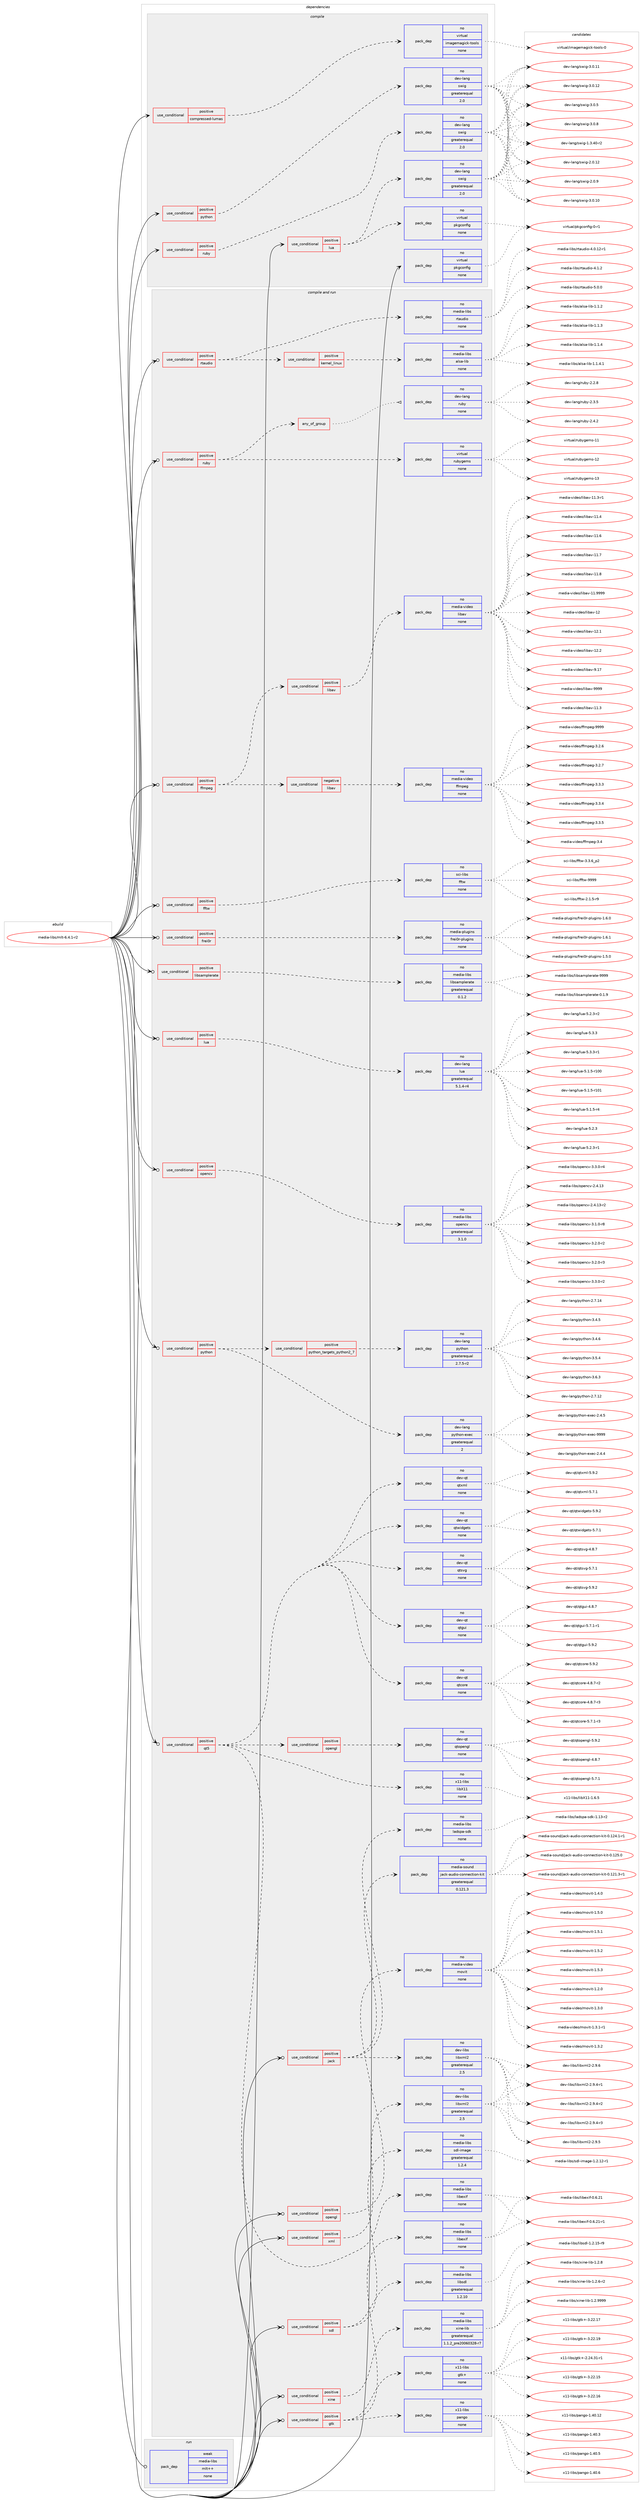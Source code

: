 digraph prolog {

# *************
# Graph options
# *************

newrank=true;
concentrate=true;
compound=true;
graph [rankdir=LR,fontname=Helvetica,fontsize=10,ranksep=1.5];#, ranksep=2.5, nodesep=0.2];
edge  [arrowhead=vee];
node  [fontname=Helvetica,fontsize=10];

# **********
# The ebuild
# **********

subgraph cluster_leftcol {
color=gray;
rank=same;
label=<<i>ebuild</i>>;
id [label="media-libs/mlt-6.4.1-r2", color=red, width=4, href="../media-libs/mlt-6.4.1-r2.svg"];
}

# ****************
# The dependencies
# ****************

subgraph cluster_midcol {
color=gray;
label=<<i>dependencies</i>>;
subgraph cluster_compile {
fillcolor="#eeeeee";
style=filled;
label=<<i>compile</i>>;
subgraph cond90886 {
dependency368325 [label=<<TABLE BORDER="0" CELLBORDER="1" CELLSPACING="0" CELLPADDING="4"><TR><TD ROWSPAN="3" CELLPADDING="10">use_conditional</TD></TR><TR><TD>positive</TD></TR><TR><TD>compressed-lumas</TD></TR></TABLE>>, shape=none, color=red];
subgraph pack271560 {
dependency368326 [label=<<TABLE BORDER="0" CELLBORDER="1" CELLSPACING="0" CELLPADDING="4" WIDTH="220"><TR><TD ROWSPAN="6" CELLPADDING="30">pack_dep</TD></TR><TR><TD WIDTH="110">no</TD></TR><TR><TD>virtual</TD></TR><TR><TD>imagemagick-tools</TD></TR><TR><TD>none</TD></TR><TR><TD></TD></TR></TABLE>>, shape=none, color=blue];
}
dependency368325:e -> dependency368326:w [weight=20,style="dashed",arrowhead="vee"];
}
id:e -> dependency368325:w [weight=20,style="solid",arrowhead="vee"];
subgraph cond90887 {
dependency368327 [label=<<TABLE BORDER="0" CELLBORDER="1" CELLSPACING="0" CELLPADDING="4"><TR><TD ROWSPAN="3" CELLPADDING="10">use_conditional</TD></TR><TR><TD>positive</TD></TR><TR><TD>lua</TD></TR></TABLE>>, shape=none, color=red];
subgraph pack271561 {
dependency368328 [label=<<TABLE BORDER="0" CELLBORDER="1" CELLSPACING="0" CELLPADDING="4" WIDTH="220"><TR><TD ROWSPAN="6" CELLPADDING="30">pack_dep</TD></TR><TR><TD WIDTH="110">no</TD></TR><TR><TD>dev-lang</TD></TR><TR><TD>swig</TD></TR><TR><TD>greaterequal</TD></TR><TR><TD>2.0</TD></TR></TABLE>>, shape=none, color=blue];
}
dependency368327:e -> dependency368328:w [weight=20,style="dashed",arrowhead="vee"];
subgraph pack271562 {
dependency368329 [label=<<TABLE BORDER="0" CELLBORDER="1" CELLSPACING="0" CELLPADDING="4" WIDTH="220"><TR><TD ROWSPAN="6" CELLPADDING="30">pack_dep</TD></TR><TR><TD WIDTH="110">no</TD></TR><TR><TD>virtual</TD></TR><TR><TD>pkgconfig</TD></TR><TR><TD>none</TD></TR><TR><TD></TD></TR></TABLE>>, shape=none, color=blue];
}
dependency368327:e -> dependency368329:w [weight=20,style="dashed",arrowhead="vee"];
}
id:e -> dependency368327:w [weight=20,style="solid",arrowhead="vee"];
subgraph cond90888 {
dependency368330 [label=<<TABLE BORDER="0" CELLBORDER="1" CELLSPACING="0" CELLPADDING="4"><TR><TD ROWSPAN="3" CELLPADDING="10">use_conditional</TD></TR><TR><TD>positive</TD></TR><TR><TD>python</TD></TR></TABLE>>, shape=none, color=red];
subgraph pack271563 {
dependency368331 [label=<<TABLE BORDER="0" CELLBORDER="1" CELLSPACING="0" CELLPADDING="4" WIDTH="220"><TR><TD ROWSPAN="6" CELLPADDING="30">pack_dep</TD></TR><TR><TD WIDTH="110">no</TD></TR><TR><TD>dev-lang</TD></TR><TR><TD>swig</TD></TR><TR><TD>greaterequal</TD></TR><TR><TD>2.0</TD></TR></TABLE>>, shape=none, color=blue];
}
dependency368330:e -> dependency368331:w [weight=20,style="dashed",arrowhead="vee"];
}
id:e -> dependency368330:w [weight=20,style="solid",arrowhead="vee"];
subgraph cond90889 {
dependency368332 [label=<<TABLE BORDER="0" CELLBORDER="1" CELLSPACING="0" CELLPADDING="4"><TR><TD ROWSPAN="3" CELLPADDING="10">use_conditional</TD></TR><TR><TD>positive</TD></TR><TR><TD>ruby</TD></TR></TABLE>>, shape=none, color=red];
subgraph pack271564 {
dependency368333 [label=<<TABLE BORDER="0" CELLBORDER="1" CELLSPACING="0" CELLPADDING="4" WIDTH="220"><TR><TD ROWSPAN="6" CELLPADDING="30">pack_dep</TD></TR><TR><TD WIDTH="110">no</TD></TR><TR><TD>dev-lang</TD></TR><TR><TD>swig</TD></TR><TR><TD>greaterequal</TD></TR><TR><TD>2.0</TD></TR></TABLE>>, shape=none, color=blue];
}
dependency368332:e -> dependency368333:w [weight=20,style="dashed",arrowhead="vee"];
}
id:e -> dependency368332:w [weight=20,style="solid",arrowhead="vee"];
subgraph pack271565 {
dependency368334 [label=<<TABLE BORDER="0" CELLBORDER="1" CELLSPACING="0" CELLPADDING="4" WIDTH="220"><TR><TD ROWSPAN="6" CELLPADDING="30">pack_dep</TD></TR><TR><TD WIDTH="110">no</TD></TR><TR><TD>virtual</TD></TR><TR><TD>pkgconfig</TD></TR><TR><TD>none</TD></TR><TR><TD></TD></TR></TABLE>>, shape=none, color=blue];
}
id:e -> dependency368334:w [weight=20,style="solid",arrowhead="vee"];
}
subgraph cluster_compileandrun {
fillcolor="#eeeeee";
style=filled;
label=<<i>compile and run</i>>;
subgraph cond90890 {
dependency368335 [label=<<TABLE BORDER="0" CELLBORDER="1" CELLSPACING="0" CELLPADDING="4"><TR><TD ROWSPAN="3" CELLPADDING="10">use_conditional</TD></TR><TR><TD>positive</TD></TR><TR><TD>ffmpeg</TD></TR></TABLE>>, shape=none, color=red];
subgraph cond90891 {
dependency368336 [label=<<TABLE BORDER="0" CELLBORDER="1" CELLSPACING="0" CELLPADDING="4"><TR><TD ROWSPAN="3" CELLPADDING="10">use_conditional</TD></TR><TR><TD>positive</TD></TR><TR><TD>libav</TD></TR></TABLE>>, shape=none, color=red];
subgraph pack271566 {
dependency368337 [label=<<TABLE BORDER="0" CELLBORDER="1" CELLSPACING="0" CELLPADDING="4" WIDTH="220"><TR><TD ROWSPAN="6" CELLPADDING="30">pack_dep</TD></TR><TR><TD WIDTH="110">no</TD></TR><TR><TD>media-video</TD></TR><TR><TD>libav</TD></TR><TR><TD>none</TD></TR><TR><TD></TD></TR></TABLE>>, shape=none, color=blue];
}
dependency368336:e -> dependency368337:w [weight=20,style="dashed",arrowhead="vee"];
}
dependency368335:e -> dependency368336:w [weight=20,style="dashed",arrowhead="vee"];
subgraph cond90892 {
dependency368338 [label=<<TABLE BORDER="0" CELLBORDER="1" CELLSPACING="0" CELLPADDING="4"><TR><TD ROWSPAN="3" CELLPADDING="10">use_conditional</TD></TR><TR><TD>negative</TD></TR><TR><TD>libav</TD></TR></TABLE>>, shape=none, color=red];
subgraph pack271567 {
dependency368339 [label=<<TABLE BORDER="0" CELLBORDER="1" CELLSPACING="0" CELLPADDING="4" WIDTH="220"><TR><TD ROWSPAN="6" CELLPADDING="30">pack_dep</TD></TR><TR><TD WIDTH="110">no</TD></TR><TR><TD>media-video</TD></TR><TR><TD>ffmpeg</TD></TR><TR><TD>none</TD></TR><TR><TD></TD></TR></TABLE>>, shape=none, color=blue];
}
dependency368338:e -> dependency368339:w [weight=20,style="dashed",arrowhead="vee"];
}
dependency368335:e -> dependency368338:w [weight=20,style="dashed",arrowhead="vee"];
}
id:e -> dependency368335:w [weight=20,style="solid",arrowhead="odotvee"];
subgraph cond90893 {
dependency368340 [label=<<TABLE BORDER="0" CELLBORDER="1" CELLSPACING="0" CELLPADDING="4"><TR><TD ROWSPAN="3" CELLPADDING="10">use_conditional</TD></TR><TR><TD>positive</TD></TR><TR><TD>fftw</TD></TR></TABLE>>, shape=none, color=red];
subgraph pack271568 {
dependency368341 [label=<<TABLE BORDER="0" CELLBORDER="1" CELLSPACING="0" CELLPADDING="4" WIDTH="220"><TR><TD ROWSPAN="6" CELLPADDING="30">pack_dep</TD></TR><TR><TD WIDTH="110">no</TD></TR><TR><TD>sci-libs</TD></TR><TR><TD>fftw</TD></TR><TR><TD>none</TD></TR><TR><TD></TD></TR></TABLE>>, shape=none, color=blue];
}
dependency368340:e -> dependency368341:w [weight=20,style="dashed",arrowhead="vee"];
}
id:e -> dependency368340:w [weight=20,style="solid",arrowhead="odotvee"];
subgraph cond90894 {
dependency368342 [label=<<TABLE BORDER="0" CELLBORDER="1" CELLSPACING="0" CELLPADDING="4"><TR><TD ROWSPAN="3" CELLPADDING="10">use_conditional</TD></TR><TR><TD>positive</TD></TR><TR><TD>frei0r</TD></TR></TABLE>>, shape=none, color=red];
subgraph pack271569 {
dependency368343 [label=<<TABLE BORDER="0" CELLBORDER="1" CELLSPACING="0" CELLPADDING="4" WIDTH="220"><TR><TD ROWSPAN="6" CELLPADDING="30">pack_dep</TD></TR><TR><TD WIDTH="110">no</TD></TR><TR><TD>media-plugins</TD></TR><TR><TD>frei0r-plugins</TD></TR><TR><TD>none</TD></TR><TR><TD></TD></TR></TABLE>>, shape=none, color=blue];
}
dependency368342:e -> dependency368343:w [weight=20,style="dashed",arrowhead="vee"];
}
id:e -> dependency368342:w [weight=20,style="solid",arrowhead="odotvee"];
subgraph cond90895 {
dependency368344 [label=<<TABLE BORDER="0" CELLBORDER="1" CELLSPACING="0" CELLPADDING="4"><TR><TD ROWSPAN="3" CELLPADDING="10">use_conditional</TD></TR><TR><TD>positive</TD></TR><TR><TD>gtk</TD></TR></TABLE>>, shape=none, color=red];
subgraph pack271570 {
dependency368345 [label=<<TABLE BORDER="0" CELLBORDER="1" CELLSPACING="0" CELLPADDING="4" WIDTH="220"><TR><TD ROWSPAN="6" CELLPADDING="30">pack_dep</TD></TR><TR><TD WIDTH="110">no</TD></TR><TR><TD>x11-libs</TD></TR><TR><TD>gtk+</TD></TR><TR><TD>none</TD></TR><TR><TD></TD></TR></TABLE>>, shape=none, color=blue];
}
dependency368344:e -> dependency368345:w [weight=20,style="dashed",arrowhead="vee"];
subgraph pack271571 {
dependency368346 [label=<<TABLE BORDER="0" CELLBORDER="1" CELLSPACING="0" CELLPADDING="4" WIDTH="220"><TR><TD ROWSPAN="6" CELLPADDING="30">pack_dep</TD></TR><TR><TD WIDTH="110">no</TD></TR><TR><TD>media-libs</TD></TR><TR><TD>libexif</TD></TR><TR><TD>none</TD></TR><TR><TD></TD></TR></TABLE>>, shape=none, color=blue];
}
dependency368344:e -> dependency368346:w [weight=20,style="dashed",arrowhead="vee"];
subgraph pack271572 {
dependency368347 [label=<<TABLE BORDER="0" CELLBORDER="1" CELLSPACING="0" CELLPADDING="4" WIDTH="220"><TR><TD ROWSPAN="6" CELLPADDING="30">pack_dep</TD></TR><TR><TD WIDTH="110">no</TD></TR><TR><TD>x11-libs</TD></TR><TR><TD>pango</TD></TR><TR><TD>none</TD></TR><TR><TD></TD></TR></TABLE>>, shape=none, color=blue];
}
dependency368344:e -> dependency368347:w [weight=20,style="dashed",arrowhead="vee"];
}
id:e -> dependency368344:w [weight=20,style="solid",arrowhead="odotvee"];
subgraph cond90896 {
dependency368348 [label=<<TABLE BORDER="0" CELLBORDER="1" CELLSPACING="0" CELLPADDING="4"><TR><TD ROWSPAN="3" CELLPADDING="10">use_conditional</TD></TR><TR><TD>positive</TD></TR><TR><TD>jack</TD></TR></TABLE>>, shape=none, color=red];
subgraph pack271573 {
dependency368349 [label=<<TABLE BORDER="0" CELLBORDER="1" CELLSPACING="0" CELLPADDING="4" WIDTH="220"><TR><TD ROWSPAN="6" CELLPADDING="30">pack_dep</TD></TR><TR><TD WIDTH="110">no</TD></TR><TR><TD>media-sound</TD></TR><TR><TD>jack-audio-connection-kit</TD></TR><TR><TD>greaterequal</TD></TR><TR><TD>0.121.3</TD></TR></TABLE>>, shape=none, color=blue];
}
dependency368348:e -> dependency368349:w [weight=20,style="dashed",arrowhead="vee"];
subgraph pack271574 {
dependency368350 [label=<<TABLE BORDER="0" CELLBORDER="1" CELLSPACING="0" CELLPADDING="4" WIDTH="220"><TR><TD ROWSPAN="6" CELLPADDING="30">pack_dep</TD></TR><TR><TD WIDTH="110">no</TD></TR><TR><TD>media-libs</TD></TR><TR><TD>ladspa-sdk</TD></TR><TR><TD>none</TD></TR><TR><TD></TD></TR></TABLE>>, shape=none, color=blue];
}
dependency368348:e -> dependency368350:w [weight=20,style="dashed",arrowhead="vee"];
subgraph pack271575 {
dependency368351 [label=<<TABLE BORDER="0" CELLBORDER="1" CELLSPACING="0" CELLPADDING="4" WIDTH="220"><TR><TD ROWSPAN="6" CELLPADDING="30">pack_dep</TD></TR><TR><TD WIDTH="110">no</TD></TR><TR><TD>dev-libs</TD></TR><TR><TD>libxml2</TD></TR><TR><TD>greaterequal</TD></TR><TR><TD>2.5</TD></TR></TABLE>>, shape=none, color=blue];
}
dependency368348:e -> dependency368351:w [weight=20,style="dashed",arrowhead="vee"];
}
id:e -> dependency368348:w [weight=20,style="solid",arrowhead="odotvee"];
subgraph cond90897 {
dependency368352 [label=<<TABLE BORDER="0" CELLBORDER="1" CELLSPACING="0" CELLPADDING="4"><TR><TD ROWSPAN="3" CELLPADDING="10">use_conditional</TD></TR><TR><TD>positive</TD></TR><TR><TD>libsamplerate</TD></TR></TABLE>>, shape=none, color=red];
subgraph pack271576 {
dependency368353 [label=<<TABLE BORDER="0" CELLBORDER="1" CELLSPACING="0" CELLPADDING="4" WIDTH="220"><TR><TD ROWSPAN="6" CELLPADDING="30">pack_dep</TD></TR><TR><TD WIDTH="110">no</TD></TR><TR><TD>media-libs</TD></TR><TR><TD>libsamplerate</TD></TR><TR><TD>greaterequal</TD></TR><TR><TD>0.1.2</TD></TR></TABLE>>, shape=none, color=blue];
}
dependency368352:e -> dependency368353:w [weight=20,style="dashed",arrowhead="vee"];
}
id:e -> dependency368352:w [weight=20,style="solid",arrowhead="odotvee"];
subgraph cond90898 {
dependency368354 [label=<<TABLE BORDER="0" CELLBORDER="1" CELLSPACING="0" CELLPADDING="4"><TR><TD ROWSPAN="3" CELLPADDING="10">use_conditional</TD></TR><TR><TD>positive</TD></TR><TR><TD>lua</TD></TR></TABLE>>, shape=none, color=red];
subgraph pack271577 {
dependency368355 [label=<<TABLE BORDER="0" CELLBORDER="1" CELLSPACING="0" CELLPADDING="4" WIDTH="220"><TR><TD ROWSPAN="6" CELLPADDING="30">pack_dep</TD></TR><TR><TD WIDTH="110">no</TD></TR><TR><TD>dev-lang</TD></TR><TR><TD>lua</TD></TR><TR><TD>greaterequal</TD></TR><TR><TD>5.1.4-r4</TD></TR></TABLE>>, shape=none, color=blue];
}
dependency368354:e -> dependency368355:w [weight=20,style="dashed",arrowhead="vee"];
}
id:e -> dependency368354:w [weight=20,style="solid",arrowhead="odotvee"];
subgraph cond90899 {
dependency368356 [label=<<TABLE BORDER="0" CELLBORDER="1" CELLSPACING="0" CELLPADDING="4"><TR><TD ROWSPAN="3" CELLPADDING="10">use_conditional</TD></TR><TR><TD>positive</TD></TR><TR><TD>opencv</TD></TR></TABLE>>, shape=none, color=red];
subgraph pack271578 {
dependency368357 [label=<<TABLE BORDER="0" CELLBORDER="1" CELLSPACING="0" CELLPADDING="4" WIDTH="220"><TR><TD ROWSPAN="6" CELLPADDING="30">pack_dep</TD></TR><TR><TD WIDTH="110">no</TD></TR><TR><TD>media-libs</TD></TR><TR><TD>opencv</TD></TR><TR><TD>greaterequal</TD></TR><TR><TD>3.1.0</TD></TR></TABLE>>, shape=none, color=blue];
}
dependency368356:e -> dependency368357:w [weight=20,style="dashed",arrowhead="vee"];
}
id:e -> dependency368356:w [weight=20,style="solid",arrowhead="odotvee"];
subgraph cond90900 {
dependency368358 [label=<<TABLE BORDER="0" CELLBORDER="1" CELLSPACING="0" CELLPADDING="4"><TR><TD ROWSPAN="3" CELLPADDING="10">use_conditional</TD></TR><TR><TD>positive</TD></TR><TR><TD>opengl</TD></TR></TABLE>>, shape=none, color=red];
subgraph pack271579 {
dependency368359 [label=<<TABLE BORDER="0" CELLBORDER="1" CELLSPACING="0" CELLPADDING="4" WIDTH="220"><TR><TD ROWSPAN="6" CELLPADDING="30">pack_dep</TD></TR><TR><TD WIDTH="110">no</TD></TR><TR><TD>media-video</TD></TR><TR><TD>movit</TD></TR><TR><TD>none</TD></TR><TR><TD></TD></TR></TABLE>>, shape=none, color=blue];
}
dependency368358:e -> dependency368359:w [weight=20,style="dashed",arrowhead="vee"];
}
id:e -> dependency368358:w [weight=20,style="solid",arrowhead="odotvee"];
subgraph cond90901 {
dependency368360 [label=<<TABLE BORDER="0" CELLBORDER="1" CELLSPACING="0" CELLPADDING="4"><TR><TD ROWSPAN="3" CELLPADDING="10">use_conditional</TD></TR><TR><TD>positive</TD></TR><TR><TD>python</TD></TR></TABLE>>, shape=none, color=red];
subgraph cond90902 {
dependency368361 [label=<<TABLE BORDER="0" CELLBORDER="1" CELLSPACING="0" CELLPADDING="4"><TR><TD ROWSPAN="3" CELLPADDING="10">use_conditional</TD></TR><TR><TD>positive</TD></TR><TR><TD>python_targets_python2_7</TD></TR></TABLE>>, shape=none, color=red];
subgraph pack271580 {
dependency368362 [label=<<TABLE BORDER="0" CELLBORDER="1" CELLSPACING="0" CELLPADDING="4" WIDTH="220"><TR><TD ROWSPAN="6" CELLPADDING="30">pack_dep</TD></TR><TR><TD WIDTH="110">no</TD></TR><TR><TD>dev-lang</TD></TR><TR><TD>python</TD></TR><TR><TD>greaterequal</TD></TR><TR><TD>2.7.5-r2</TD></TR></TABLE>>, shape=none, color=blue];
}
dependency368361:e -> dependency368362:w [weight=20,style="dashed",arrowhead="vee"];
}
dependency368360:e -> dependency368361:w [weight=20,style="dashed",arrowhead="vee"];
subgraph pack271581 {
dependency368363 [label=<<TABLE BORDER="0" CELLBORDER="1" CELLSPACING="0" CELLPADDING="4" WIDTH="220"><TR><TD ROWSPAN="6" CELLPADDING="30">pack_dep</TD></TR><TR><TD WIDTH="110">no</TD></TR><TR><TD>dev-lang</TD></TR><TR><TD>python-exec</TD></TR><TR><TD>greaterequal</TD></TR><TR><TD>2</TD></TR></TABLE>>, shape=none, color=blue];
}
dependency368360:e -> dependency368363:w [weight=20,style="dashed",arrowhead="vee"];
}
id:e -> dependency368360:w [weight=20,style="solid",arrowhead="odotvee"];
subgraph cond90903 {
dependency368364 [label=<<TABLE BORDER="0" CELLBORDER="1" CELLSPACING="0" CELLPADDING="4"><TR><TD ROWSPAN="3" CELLPADDING="10">use_conditional</TD></TR><TR><TD>positive</TD></TR><TR><TD>qt5</TD></TR></TABLE>>, shape=none, color=red];
subgraph pack271582 {
dependency368365 [label=<<TABLE BORDER="0" CELLBORDER="1" CELLSPACING="0" CELLPADDING="4" WIDTH="220"><TR><TD ROWSPAN="6" CELLPADDING="30">pack_dep</TD></TR><TR><TD WIDTH="110">no</TD></TR><TR><TD>dev-qt</TD></TR><TR><TD>qtcore</TD></TR><TR><TD>none</TD></TR><TR><TD></TD></TR></TABLE>>, shape=none, color=blue];
}
dependency368364:e -> dependency368365:w [weight=20,style="dashed",arrowhead="vee"];
subgraph pack271583 {
dependency368366 [label=<<TABLE BORDER="0" CELLBORDER="1" CELLSPACING="0" CELLPADDING="4" WIDTH="220"><TR><TD ROWSPAN="6" CELLPADDING="30">pack_dep</TD></TR><TR><TD WIDTH="110">no</TD></TR><TR><TD>dev-qt</TD></TR><TR><TD>qtgui</TD></TR><TR><TD>none</TD></TR><TR><TD></TD></TR></TABLE>>, shape=none, color=blue];
}
dependency368364:e -> dependency368366:w [weight=20,style="dashed",arrowhead="vee"];
subgraph pack271584 {
dependency368367 [label=<<TABLE BORDER="0" CELLBORDER="1" CELLSPACING="0" CELLPADDING="4" WIDTH="220"><TR><TD ROWSPAN="6" CELLPADDING="30">pack_dep</TD></TR><TR><TD WIDTH="110">no</TD></TR><TR><TD>dev-qt</TD></TR><TR><TD>qtsvg</TD></TR><TR><TD>none</TD></TR><TR><TD></TD></TR></TABLE>>, shape=none, color=blue];
}
dependency368364:e -> dependency368367:w [weight=20,style="dashed",arrowhead="vee"];
subgraph pack271585 {
dependency368368 [label=<<TABLE BORDER="0" CELLBORDER="1" CELLSPACING="0" CELLPADDING="4" WIDTH="220"><TR><TD ROWSPAN="6" CELLPADDING="30">pack_dep</TD></TR><TR><TD WIDTH="110">no</TD></TR><TR><TD>dev-qt</TD></TR><TR><TD>qtwidgets</TD></TR><TR><TD>none</TD></TR><TR><TD></TD></TR></TABLE>>, shape=none, color=blue];
}
dependency368364:e -> dependency368368:w [weight=20,style="dashed",arrowhead="vee"];
subgraph pack271586 {
dependency368369 [label=<<TABLE BORDER="0" CELLBORDER="1" CELLSPACING="0" CELLPADDING="4" WIDTH="220"><TR><TD ROWSPAN="6" CELLPADDING="30">pack_dep</TD></TR><TR><TD WIDTH="110">no</TD></TR><TR><TD>dev-qt</TD></TR><TR><TD>qtxml</TD></TR><TR><TD>none</TD></TR><TR><TD></TD></TR></TABLE>>, shape=none, color=blue];
}
dependency368364:e -> dependency368369:w [weight=20,style="dashed",arrowhead="vee"];
subgraph pack271587 {
dependency368370 [label=<<TABLE BORDER="0" CELLBORDER="1" CELLSPACING="0" CELLPADDING="4" WIDTH="220"><TR><TD ROWSPAN="6" CELLPADDING="30">pack_dep</TD></TR><TR><TD WIDTH="110">no</TD></TR><TR><TD>media-libs</TD></TR><TR><TD>libexif</TD></TR><TR><TD>none</TD></TR><TR><TD></TD></TR></TABLE>>, shape=none, color=blue];
}
dependency368364:e -> dependency368370:w [weight=20,style="dashed",arrowhead="vee"];
subgraph pack271588 {
dependency368371 [label=<<TABLE BORDER="0" CELLBORDER="1" CELLSPACING="0" CELLPADDING="4" WIDTH="220"><TR><TD ROWSPAN="6" CELLPADDING="30">pack_dep</TD></TR><TR><TD WIDTH="110">no</TD></TR><TR><TD>x11-libs</TD></TR><TR><TD>libX11</TD></TR><TR><TD>none</TD></TR><TR><TD></TD></TR></TABLE>>, shape=none, color=blue];
}
dependency368364:e -> dependency368371:w [weight=20,style="dashed",arrowhead="vee"];
subgraph cond90904 {
dependency368372 [label=<<TABLE BORDER="0" CELLBORDER="1" CELLSPACING="0" CELLPADDING="4"><TR><TD ROWSPAN="3" CELLPADDING="10">use_conditional</TD></TR><TR><TD>positive</TD></TR><TR><TD>opengl</TD></TR></TABLE>>, shape=none, color=red];
subgraph pack271589 {
dependency368373 [label=<<TABLE BORDER="0" CELLBORDER="1" CELLSPACING="0" CELLPADDING="4" WIDTH="220"><TR><TD ROWSPAN="6" CELLPADDING="30">pack_dep</TD></TR><TR><TD WIDTH="110">no</TD></TR><TR><TD>dev-qt</TD></TR><TR><TD>qtopengl</TD></TR><TR><TD>none</TD></TR><TR><TD></TD></TR></TABLE>>, shape=none, color=blue];
}
dependency368372:e -> dependency368373:w [weight=20,style="dashed",arrowhead="vee"];
}
dependency368364:e -> dependency368372:w [weight=20,style="dashed",arrowhead="vee"];
}
id:e -> dependency368364:w [weight=20,style="solid",arrowhead="odotvee"];
subgraph cond90905 {
dependency368374 [label=<<TABLE BORDER="0" CELLBORDER="1" CELLSPACING="0" CELLPADDING="4"><TR><TD ROWSPAN="3" CELLPADDING="10">use_conditional</TD></TR><TR><TD>positive</TD></TR><TR><TD>rtaudio</TD></TR></TABLE>>, shape=none, color=red];
subgraph pack271590 {
dependency368375 [label=<<TABLE BORDER="0" CELLBORDER="1" CELLSPACING="0" CELLPADDING="4" WIDTH="220"><TR><TD ROWSPAN="6" CELLPADDING="30">pack_dep</TD></TR><TR><TD WIDTH="110">no</TD></TR><TR><TD>media-libs</TD></TR><TR><TD>rtaudio</TD></TR><TR><TD>none</TD></TR><TR><TD></TD></TR></TABLE>>, shape=none, color=blue];
}
dependency368374:e -> dependency368375:w [weight=20,style="dashed",arrowhead="vee"];
subgraph cond90906 {
dependency368376 [label=<<TABLE BORDER="0" CELLBORDER="1" CELLSPACING="0" CELLPADDING="4"><TR><TD ROWSPAN="3" CELLPADDING="10">use_conditional</TD></TR><TR><TD>positive</TD></TR><TR><TD>kernel_linux</TD></TR></TABLE>>, shape=none, color=red];
subgraph pack271591 {
dependency368377 [label=<<TABLE BORDER="0" CELLBORDER="1" CELLSPACING="0" CELLPADDING="4" WIDTH="220"><TR><TD ROWSPAN="6" CELLPADDING="30">pack_dep</TD></TR><TR><TD WIDTH="110">no</TD></TR><TR><TD>media-libs</TD></TR><TR><TD>alsa-lib</TD></TR><TR><TD>none</TD></TR><TR><TD></TD></TR></TABLE>>, shape=none, color=blue];
}
dependency368376:e -> dependency368377:w [weight=20,style="dashed",arrowhead="vee"];
}
dependency368374:e -> dependency368376:w [weight=20,style="dashed",arrowhead="vee"];
}
id:e -> dependency368374:w [weight=20,style="solid",arrowhead="odotvee"];
subgraph cond90907 {
dependency368378 [label=<<TABLE BORDER="0" CELLBORDER="1" CELLSPACING="0" CELLPADDING="4"><TR><TD ROWSPAN="3" CELLPADDING="10">use_conditional</TD></TR><TR><TD>positive</TD></TR><TR><TD>ruby</TD></TR></TABLE>>, shape=none, color=red];
subgraph any5734 {
dependency368379 [label=<<TABLE BORDER="0" CELLBORDER="1" CELLSPACING="0" CELLPADDING="4"><TR><TD CELLPADDING="10">any_of_group</TD></TR></TABLE>>, shape=none, color=red];subgraph pack271592 {
dependency368380 [label=<<TABLE BORDER="0" CELLBORDER="1" CELLSPACING="0" CELLPADDING="4" WIDTH="220"><TR><TD ROWSPAN="6" CELLPADDING="30">pack_dep</TD></TR><TR><TD WIDTH="110">no</TD></TR><TR><TD>dev-lang</TD></TR><TR><TD>ruby</TD></TR><TR><TD>none</TD></TR><TR><TD></TD></TR></TABLE>>, shape=none, color=blue];
}
dependency368379:e -> dependency368380:w [weight=20,style="dotted",arrowhead="oinv"];
}
dependency368378:e -> dependency368379:w [weight=20,style="dashed",arrowhead="vee"];
subgraph pack271593 {
dependency368381 [label=<<TABLE BORDER="0" CELLBORDER="1" CELLSPACING="0" CELLPADDING="4" WIDTH="220"><TR><TD ROWSPAN="6" CELLPADDING="30">pack_dep</TD></TR><TR><TD WIDTH="110">no</TD></TR><TR><TD>virtual</TD></TR><TR><TD>rubygems</TD></TR><TR><TD>none</TD></TR><TR><TD></TD></TR></TABLE>>, shape=none, color=blue];
}
dependency368378:e -> dependency368381:w [weight=20,style="dashed",arrowhead="vee"];
}
id:e -> dependency368378:w [weight=20,style="solid",arrowhead="odotvee"];
subgraph cond90908 {
dependency368382 [label=<<TABLE BORDER="0" CELLBORDER="1" CELLSPACING="0" CELLPADDING="4"><TR><TD ROWSPAN="3" CELLPADDING="10">use_conditional</TD></TR><TR><TD>positive</TD></TR><TR><TD>sdl</TD></TR></TABLE>>, shape=none, color=red];
subgraph pack271594 {
dependency368383 [label=<<TABLE BORDER="0" CELLBORDER="1" CELLSPACING="0" CELLPADDING="4" WIDTH="220"><TR><TD ROWSPAN="6" CELLPADDING="30">pack_dep</TD></TR><TR><TD WIDTH="110">no</TD></TR><TR><TD>media-libs</TD></TR><TR><TD>libsdl</TD></TR><TR><TD>greaterequal</TD></TR><TR><TD>1.2.10</TD></TR></TABLE>>, shape=none, color=blue];
}
dependency368382:e -> dependency368383:w [weight=20,style="dashed",arrowhead="vee"];
subgraph pack271595 {
dependency368384 [label=<<TABLE BORDER="0" CELLBORDER="1" CELLSPACING="0" CELLPADDING="4" WIDTH="220"><TR><TD ROWSPAN="6" CELLPADDING="30">pack_dep</TD></TR><TR><TD WIDTH="110">no</TD></TR><TR><TD>media-libs</TD></TR><TR><TD>sdl-image</TD></TR><TR><TD>greaterequal</TD></TR><TR><TD>1.2.4</TD></TR></TABLE>>, shape=none, color=blue];
}
dependency368382:e -> dependency368384:w [weight=20,style="dashed",arrowhead="vee"];
}
id:e -> dependency368382:w [weight=20,style="solid",arrowhead="odotvee"];
subgraph cond90909 {
dependency368385 [label=<<TABLE BORDER="0" CELLBORDER="1" CELLSPACING="0" CELLPADDING="4"><TR><TD ROWSPAN="3" CELLPADDING="10">use_conditional</TD></TR><TR><TD>positive</TD></TR><TR><TD>xine</TD></TR></TABLE>>, shape=none, color=red];
subgraph pack271596 {
dependency368386 [label=<<TABLE BORDER="0" CELLBORDER="1" CELLSPACING="0" CELLPADDING="4" WIDTH="220"><TR><TD ROWSPAN="6" CELLPADDING="30">pack_dep</TD></TR><TR><TD WIDTH="110">no</TD></TR><TR><TD>media-libs</TD></TR><TR><TD>xine-lib</TD></TR><TR><TD>greaterequal</TD></TR><TR><TD>1.1.2_pre20060328-r7</TD></TR></TABLE>>, shape=none, color=blue];
}
dependency368385:e -> dependency368386:w [weight=20,style="dashed",arrowhead="vee"];
}
id:e -> dependency368385:w [weight=20,style="solid",arrowhead="odotvee"];
subgraph cond90910 {
dependency368387 [label=<<TABLE BORDER="0" CELLBORDER="1" CELLSPACING="0" CELLPADDING="4"><TR><TD ROWSPAN="3" CELLPADDING="10">use_conditional</TD></TR><TR><TD>positive</TD></TR><TR><TD>xml</TD></TR></TABLE>>, shape=none, color=red];
subgraph pack271597 {
dependency368388 [label=<<TABLE BORDER="0" CELLBORDER="1" CELLSPACING="0" CELLPADDING="4" WIDTH="220"><TR><TD ROWSPAN="6" CELLPADDING="30">pack_dep</TD></TR><TR><TD WIDTH="110">no</TD></TR><TR><TD>dev-libs</TD></TR><TR><TD>libxml2</TD></TR><TR><TD>greaterequal</TD></TR><TR><TD>2.5</TD></TR></TABLE>>, shape=none, color=blue];
}
dependency368387:e -> dependency368388:w [weight=20,style="dashed",arrowhead="vee"];
}
id:e -> dependency368387:w [weight=20,style="solid",arrowhead="odotvee"];
}
subgraph cluster_run {
fillcolor="#eeeeee";
style=filled;
label=<<i>run</i>>;
subgraph pack271598 {
dependency368389 [label=<<TABLE BORDER="0" CELLBORDER="1" CELLSPACING="0" CELLPADDING="4" WIDTH="220"><TR><TD ROWSPAN="6" CELLPADDING="30">pack_dep</TD></TR><TR><TD WIDTH="110">weak</TD></TR><TR><TD>media-libs</TD></TR><TR><TD>mlt++</TD></TR><TR><TD>none</TD></TR><TR><TD></TD></TR></TABLE>>, shape=none, color=blue];
}
id:e -> dependency368389:w [weight=20,style="solid",arrowhead="odot"];
}
}

# **************
# The candidates
# **************

subgraph cluster_choices {
rank=same;
color=gray;
label=<<i>candidates</i>>;

subgraph choice271560 {
color=black;
nodesep=1;
choice1181051141161179710847105109971031011099710310599107451161111111081154548 [label="virtual/imagemagick-tools-0", color=red, width=4,href="../virtual/imagemagick-tools-0.svg"];
dependency368326:e -> choice1181051141161179710847105109971031011099710310599107451161111111081154548:w [style=dotted,weight="100"];
}
subgraph choice271561 {
color=black;
nodesep=1;
choice100101118451089711010347115119105103454946514652484511450 [label="dev-lang/swig-1.3.40-r2", color=red, width=4,href="../dev-lang/swig-1.3.40-r2.svg"];
choice10010111845108971101034711511910510345504648464950 [label="dev-lang/swig-2.0.12", color=red, width=4,href="../dev-lang/swig-2.0.12.svg"];
choice100101118451089711010347115119105103455046484657 [label="dev-lang/swig-2.0.9", color=red, width=4,href="../dev-lang/swig-2.0.9.svg"];
choice10010111845108971101034711511910510345514648464948 [label="dev-lang/swig-3.0.10", color=red, width=4,href="../dev-lang/swig-3.0.10.svg"];
choice10010111845108971101034711511910510345514648464949 [label="dev-lang/swig-3.0.11", color=red, width=4,href="../dev-lang/swig-3.0.11.svg"];
choice10010111845108971101034711511910510345514648464950 [label="dev-lang/swig-3.0.12", color=red, width=4,href="../dev-lang/swig-3.0.12.svg"];
choice100101118451089711010347115119105103455146484653 [label="dev-lang/swig-3.0.5", color=red, width=4,href="../dev-lang/swig-3.0.5.svg"];
choice100101118451089711010347115119105103455146484656 [label="dev-lang/swig-3.0.8", color=red, width=4,href="../dev-lang/swig-3.0.8.svg"];
dependency368328:e -> choice100101118451089711010347115119105103454946514652484511450:w [style=dotted,weight="100"];
dependency368328:e -> choice10010111845108971101034711511910510345504648464950:w [style=dotted,weight="100"];
dependency368328:e -> choice100101118451089711010347115119105103455046484657:w [style=dotted,weight="100"];
dependency368328:e -> choice10010111845108971101034711511910510345514648464948:w [style=dotted,weight="100"];
dependency368328:e -> choice10010111845108971101034711511910510345514648464949:w [style=dotted,weight="100"];
dependency368328:e -> choice10010111845108971101034711511910510345514648464950:w [style=dotted,weight="100"];
dependency368328:e -> choice100101118451089711010347115119105103455146484653:w [style=dotted,weight="100"];
dependency368328:e -> choice100101118451089711010347115119105103455146484656:w [style=dotted,weight="100"];
}
subgraph choice271562 {
color=black;
nodesep=1;
choice11810511411611797108471121071039911111010210510345484511449 [label="virtual/pkgconfig-0-r1", color=red, width=4,href="../virtual/pkgconfig-0-r1.svg"];
dependency368329:e -> choice11810511411611797108471121071039911111010210510345484511449:w [style=dotted,weight="100"];
}
subgraph choice271563 {
color=black;
nodesep=1;
choice100101118451089711010347115119105103454946514652484511450 [label="dev-lang/swig-1.3.40-r2", color=red, width=4,href="../dev-lang/swig-1.3.40-r2.svg"];
choice10010111845108971101034711511910510345504648464950 [label="dev-lang/swig-2.0.12", color=red, width=4,href="../dev-lang/swig-2.0.12.svg"];
choice100101118451089711010347115119105103455046484657 [label="dev-lang/swig-2.0.9", color=red, width=4,href="../dev-lang/swig-2.0.9.svg"];
choice10010111845108971101034711511910510345514648464948 [label="dev-lang/swig-3.0.10", color=red, width=4,href="../dev-lang/swig-3.0.10.svg"];
choice10010111845108971101034711511910510345514648464949 [label="dev-lang/swig-3.0.11", color=red, width=4,href="../dev-lang/swig-3.0.11.svg"];
choice10010111845108971101034711511910510345514648464950 [label="dev-lang/swig-3.0.12", color=red, width=4,href="../dev-lang/swig-3.0.12.svg"];
choice100101118451089711010347115119105103455146484653 [label="dev-lang/swig-3.0.5", color=red, width=4,href="../dev-lang/swig-3.0.5.svg"];
choice100101118451089711010347115119105103455146484656 [label="dev-lang/swig-3.0.8", color=red, width=4,href="../dev-lang/swig-3.0.8.svg"];
dependency368331:e -> choice100101118451089711010347115119105103454946514652484511450:w [style=dotted,weight="100"];
dependency368331:e -> choice10010111845108971101034711511910510345504648464950:w [style=dotted,weight="100"];
dependency368331:e -> choice100101118451089711010347115119105103455046484657:w [style=dotted,weight="100"];
dependency368331:e -> choice10010111845108971101034711511910510345514648464948:w [style=dotted,weight="100"];
dependency368331:e -> choice10010111845108971101034711511910510345514648464949:w [style=dotted,weight="100"];
dependency368331:e -> choice10010111845108971101034711511910510345514648464950:w [style=dotted,weight="100"];
dependency368331:e -> choice100101118451089711010347115119105103455146484653:w [style=dotted,weight="100"];
dependency368331:e -> choice100101118451089711010347115119105103455146484656:w [style=dotted,weight="100"];
}
subgraph choice271564 {
color=black;
nodesep=1;
choice100101118451089711010347115119105103454946514652484511450 [label="dev-lang/swig-1.3.40-r2", color=red, width=4,href="../dev-lang/swig-1.3.40-r2.svg"];
choice10010111845108971101034711511910510345504648464950 [label="dev-lang/swig-2.0.12", color=red, width=4,href="../dev-lang/swig-2.0.12.svg"];
choice100101118451089711010347115119105103455046484657 [label="dev-lang/swig-2.0.9", color=red, width=4,href="../dev-lang/swig-2.0.9.svg"];
choice10010111845108971101034711511910510345514648464948 [label="dev-lang/swig-3.0.10", color=red, width=4,href="../dev-lang/swig-3.0.10.svg"];
choice10010111845108971101034711511910510345514648464949 [label="dev-lang/swig-3.0.11", color=red, width=4,href="../dev-lang/swig-3.0.11.svg"];
choice10010111845108971101034711511910510345514648464950 [label="dev-lang/swig-3.0.12", color=red, width=4,href="../dev-lang/swig-3.0.12.svg"];
choice100101118451089711010347115119105103455146484653 [label="dev-lang/swig-3.0.5", color=red, width=4,href="../dev-lang/swig-3.0.5.svg"];
choice100101118451089711010347115119105103455146484656 [label="dev-lang/swig-3.0.8", color=red, width=4,href="../dev-lang/swig-3.0.8.svg"];
dependency368333:e -> choice100101118451089711010347115119105103454946514652484511450:w [style=dotted,weight="100"];
dependency368333:e -> choice10010111845108971101034711511910510345504648464950:w [style=dotted,weight="100"];
dependency368333:e -> choice100101118451089711010347115119105103455046484657:w [style=dotted,weight="100"];
dependency368333:e -> choice10010111845108971101034711511910510345514648464948:w [style=dotted,weight="100"];
dependency368333:e -> choice10010111845108971101034711511910510345514648464949:w [style=dotted,weight="100"];
dependency368333:e -> choice10010111845108971101034711511910510345514648464950:w [style=dotted,weight="100"];
dependency368333:e -> choice100101118451089711010347115119105103455146484653:w [style=dotted,weight="100"];
dependency368333:e -> choice100101118451089711010347115119105103455146484656:w [style=dotted,weight="100"];
}
subgraph choice271565 {
color=black;
nodesep=1;
choice11810511411611797108471121071039911111010210510345484511449 [label="virtual/pkgconfig-0-r1", color=red, width=4,href="../virtual/pkgconfig-0-r1.svg"];
dependency368334:e -> choice11810511411611797108471121071039911111010210510345484511449:w [style=dotted,weight="100"];
}
subgraph choice271566 {
color=black;
nodesep=1;
choice10910110010597451181051001011114710810598971184549494651 [label="media-video/libav-11.3", color=red, width=4,href="../media-video/libav-11.3.svg"];
choice109101100105974511810510010111147108105989711845494946514511449 [label="media-video/libav-11.3-r1", color=red, width=4,href="../media-video/libav-11.3-r1.svg"];
choice10910110010597451181051001011114710810598971184549494652 [label="media-video/libav-11.4", color=red, width=4,href="../media-video/libav-11.4.svg"];
choice10910110010597451181051001011114710810598971184549494654 [label="media-video/libav-11.6", color=red, width=4,href="../media-video/libav-11.6.svg"];
choice10910110010597451181051001011114710810598971184549494655 [label="media-video/libav-11.7", color=red, width=4,href="../media-video/libav-11.7.svg"];
choice10910110010597451181051001011114710810598971184549494656 [label="media-video/libav-11.8", color=red, width=4,href="../media-video/libav-11.8.svg"];
choice10910110010597451181051001011114710810598971184549494657575757 [label="media-video/libav-11.9999", color=red, width=4,href="../media-video/libav-11.9999.svg"];
choice1091011001059745118105100101111471081059897118454950 [label="media-video/libav-12", color=red, width=4,href="../media-video/libav-12.svg"];
choice10910110010597451181051001011114710810598971184549504649 [label="media-video/libav-12.1", color=red, width=4,href="../media-video/libav-12.1.svg"];
choice10910110010597451181051001011114710810598971184549504650 [label="media-video/libav-12.2", color=red, width=4,href="../media-video/libav-12.2.svg"];
choice10910110010597451181051001011114710810598971184557464955 [label="media-video/libav-9.17", color=red, width=4,href="../media-video/libav-9.17.svg"];
choice10910110010597451181051001011114710810598971184557575757 [label="media-video/libav-9999", color=red, width=4,href="../media-video/libav-9999.svg"];
dependency368337:e -> choice10910110010597451181051001011114710810598971184549494651:w [style=dotted,weight="100"];
dependency368337:e -> choice109101100105974511810510010111147108105989711845494946514511449:w [style=dotted,weight="100"];
dependency368337:e -> choice10910110010597451181051001011114710810598971184549494652:w [style=dotted,weight="100"];
dependency368337:e -> choice10910110010597451181051001011114710810598971184549494654:w [style=dotted,weight="100"];
dependency368337:e -> choice10910110010597451181051001011114710810598971184549494655:w [style=dotted,weight="100"];
dependency368337:e -> choice10910110010597451181051001011114710810598971184549494656:w [style=dotted,weight="100"];
dependency368337:e -> choice10910110010597451181051001011114710810598971184549494657575757:w [style=dotted,weight="100"];
dependency368337:e -> choice1091011001059745118105100101111471081059897118454950:w [style=dotted,weight="100"];
dependency368337:e -> choice10910110010597451181051001011114710810598971184549504649:w [style=dotted,weight="100"];
dependency368337:e -> choice10910110010597451181051001011114710810598971184549504650:w [style=dotted,weight="100"];
dependency368337:e -> choice10910110010597451181051001011114710810598971184557464955:w [style=dotted,weight="100"];
dependency368337:e -> choice10910110010597451181051001011114710810598971184557575757:w [style=dotted,weight="100"];
}
subgraph choice271567 {
color=black;
nodesep=1;
choice109101100105974511810510010111147102102109112101103455146504654 [label="media-video/ffmpeg-3.2.6", color=red, width=4,href="../media-video/ffmpeg-3.2.6.svg"];
choice109101100105974511810510010111147102102109112101103455146504655 [label="media-video/ffmpeg-3.2.7", color=red, width=4,href="../media-video/ffmpeg-3.2.7.svg"];
choice109101100105974511810510010111147102102109112101103455146514651 [label="media-video/ffmpeg-3.3.3", color=red, width=4,href="../media-video/ffmpeg-3.3.3.svg"];
choice109101100105974511810510010111147102102109112101103455146514652 [label="media-video/ffmpeg-3.3.4", color=red, width=4,href="../media-video/ffmpeg-3.3.4.svg"];
choice109101100105974511810510010111147102102109112101103455146514653 [label="media-video/ffmpeg-3.3.5", color=red, width=4,href="../media-video/ffmpeg-3.3.5.svg"];
choice10910110010597451181051001011114710210210911210110345514652 [label="media-video/ffmpeg-3.4", color=red, width=4,href="../media-video/ffmpeg-3.4.svg"];
choice1091011001059745118105100101111471021021091121011034557575757 [label="media-video/ffmpeg-9999", color=red, width=4,href="../media-video/ffmpeg-9999.svg"];
dependency368339:e -> choice109101100105974511810510010111147102102109112101103455146504654:w [style=dotted,weight="100"];
dependency368339:e -> choice109101100105974511810510010111147102102109112101103455146504655:w [style=dotted,weight="100"];
dependency368339:e -> choice109101100105974511810510010111147102102109112101103455146514651:w [style=dotted,weight="100"];
dependency368339:e -> choice109101100105974511810510010111147102102109112101103455146514652:w [style=dotted,weight="100"];
dependency368339:e -> choice109101100105974511810510010111147102102109112101103455146514653:w [style=dotted,weight="100"];
dependency368339:e -> choice10910110010597451181051001011114710210210911210110345514652:w [style=dotted,weight="100"];
dependency368339:e -> choice1091011001059745118105100101111471021021091121011034557575757:w [style=dotted,weight="100"];
}
subgraph choice271568 {
color=black;
nodesep=1;
choice115991054510810598115471021021161194550464946534511457 [label="sci-libs/fftw-2.1.5-r9", color=red, width=4,href="../sci-libs/fftw-2.1.5-r9.svg"];
choice115991054510810598115471021021161194551465146549511250 [label="sci-libs/fftw-3.3.6_p2", color=red, width=4,href="../sci-libs/fftw-3.3.6_p2.svg"];
choice115991054510810598115471021021161194557575757 [label="sci-libs/fftw-9999", color=red, width=4,href="../sci-libs/fftw-9999.svg"];
dependency368341:e -> choice115991054510810598115471021021161194550464946534511457:w [style=dotted,weight="100"];
dependency368341:e -> choice115991054510810598115471021021161194551465146549511250:w [style=dotted,weight="100"];
dependency368341:e -> choice115991054510810598115471021021161194557575757:w [style=dotted,weight="100"];
}
subgraph choice271569 {
color=black;
nodesep=1;
choice1091011001059745112108117103105110115471021141011054811445112108117103105110115454946534648 [label="media-plugins/frei0r-plugins-1.5.0", color=red, width=4,href="../media-plugins/frei0r-plugins-1.5.0.svg"];
choice1091011001059745112108117103105110115471021141011054811445112108117103105110115454946544648 [label="media-plugins/frei0r-plugins-1.6.0", color=red, width=4,href="../media-plugins/frei0r-plugins-1.6.0.svg"];
choice1091011001059745112108117103105110115471021141011054811445112108117103105110115454946544649 [label="media-plugins/frei0r-plugins-1.6.1", color=red, width=4,href="../media-plugins/frei0r-plugins-1.6.1.svg"];
dependency368343:e -> choice1091011001059745112108117103105110115471021141011054811445112108117103105110115454946534648:w [style=dotted,weight="100"];
dependency368343:e -> choice1091011001059745112108117103105110115471021141011054811445112108117103105110115454946544648:w [style=dotted,weight="100"];
dependency368343:e -> choice1091011001059745112108117103105110115471021141011054811445112108117103105110115454946544649:w [style=dotted,weight="100"];
}
subgraph choice271570 {
color=black;
nodesep=1;
choice12049494510810598115471031161074345504650524651494511449 [label="x11-libs/gtk+-2.24.31-r1", color=red, width=4,href="../x11-libs/gtk+-2.24.31-r1.svg"];
choice1204949451081059811547103116107434551465050464953 [label="x11-libs/gtk+-3.22.15", color=red, width=4,href="../x11-libs/gtk+-3.22.15.svg"];
choice1204949451081059811547103116107434551465050464954 [label="x11-libs/gtk+-3.22.16", color=red, width=4,href="../x11-libs/gtk+-3.22.16.svg"];
choice1204949451081059811547103116107434551465050464955 [label="x11-libs/gtk+-3.22.17", color=red, width=4,href="../x11-libs/gtk+-3.22.17.svg"];
choice1204949451081059811547103116107434551465050464957 [label="x11-libs/gtk+-3.22.19", color=red, width=4,href="../x11-libs/gtk+-3.22.19.svg"];
dependency368345:e -> choice12049494510810598115471031161074345504650524651494511449:w [style=dotted,weight="100"];
dependency368345:e -> choice1204949451081059811547103116107434551465050464953:w [style=dotted,weight="100"];
dependency368345:e -> choice1204949451081059811547103116107434551465050464954:w [style=dotted,weight="100"];
dependency368345:e -> choice1204949451081059811547103116107434551465050464955:w [style=dotted,weight="100"];
dependency368345:e -> choice1204949451081059811547103116107434551465050464957:w [style=dotted,weight="100"];
}
subgraph choice271571 {
color=black;
nodesep=1;
choice109101100105974510810598115471081059810112010510245484654465049 [label="media-libs/libexif-0.6.21", color=red, width=4,href="../media-libs/libexif-0.6.21.svg"];
choice1091011001059745108105981154710810598101120105102454846544650494511449 [label="media-libs/libexif-0.6.21-r1", color=red, width=4,href="../media-libs/libexif-0.6.21-r1.svg"];
dependency368346:e -> choice109101100105974510810598115471081059810112010510245484654465049:w [style=dotted,weight="100"];
dependency368346:e -> choice1091011001059745108105981154710810598101120105102454846544650494511449:w [style=dotted,weight="100"];
}
subgraph choice271572 {
color=black;
nodesep=1;
choice1204949451081059811547112971101031114549465248464950 [label="x11-libs/pango-1.40.12", color=red, width=4,href="../x11-libs/pango-1.40.12.svg"];
choice12049494510810598115471129711010311145494652484651 [label="x11-libs/pango-1.40.3", color=red, width=4,href="../x11-libs/pango-1.40.3.svg"];
choice12049494510810598115471129711010311145494652484653 [label="x11-libs/pango-1.40.5", color=red, width=4,href="../x11-libs/pango-1.40.5.svg"];
choice12049494510810598115471129711010311145494652484654 [label="x11-libs/pango-1.40.6", color=red, width=4,href="../x11-libs/pango-1.40.6.svg"];
dependency368347:e -> choice1204949451081059811547112971101031114549465248464950:w [style=dotted,weight="100"];
dependency368347:e -> choice12049494510810598115471129711010311145494652484651:w [style=dotted,weight="100"];
dependency368347:e -> choice12049494510810598115471129711010311145494652484653:w [style=dotted,weight="100"];
dependency368347:e -> choice12049494510810598115471129711010311145494652484654:w [style=dotted,weight="100"];
}
subgraph choice271573 {
color=black;
nodesep=1;
choice109101100105974511511111711010047106979910745971171001051114599111110110101991161051111104510710511645484649504946514511449 [label="media-sound/jack-audio-connection-kit-0.121.3-r1", color=red, width=4,href="../media-sound/jack-audio-connection-kit-0.121.3-r1.svg"];
choice109101100105974511511111711010047106979910745971171001051114599111110110101991161051111104510710511645484649505246494511449 [label="media-sound/jack-audio-connection-kit-0.124.1-r1", color=red, width=4,href="../media-sound/jack-audio-connection-kit-0.124.1-r1.svg"];
choice10910110010597451151111171101004710697991074597117100105111459911111011010199116105111110451071051164548464950534648 [label="media-sound/jack-audio-connection-kit-0.125.0", color=red, width=4,href="../media-sound/jack-audio-connection-kit-0.125.0.svg"];
dependency368349:e -> choice109101100105974511511111711010047106979910745971171001051114599111110110101991161051111104510710511645484649504946514511449:w [style=dotted,weight="100"];
dependency368349:e -> choice109101100105974511511111711010047106979910745971171001051114599111110110101991161051111104510710511645484649505246494511449:w [style=dotted,weight="100"];
dependency368349:e -> choice10910110010597451151111171101004710697991074597117100105111459911111011010199116105111110451071051164548464950534648:w [style=dotted,weight="100"];
}
subgraph choice271574 {
color=black;
nodesep=1;
choice1091011001059745108105981154710897100115112974511510010745494649514511450 [label="media-libs/ladspa-sdk-1.13-r2", color=red, width=4,href="../media-libs/ladspa-sdk-1.13-r2.svg"];
dependency368350:e -> choice1091011001059745108105981154710897100115112974511510010745494649514511450:w [style=dotted,weight="100"];
}
subgraph choice271575 {
color=black;
nodesep=1;
choice10010111845108105981154710810598120109108504550465746524511449 [label="dev-libs/libxml2-2.9.4-r1", color=red, width=4,href="../dev-libs/libxml2-2.9.4-r1.svg"];
choice10010111845108105981154710810598120109108504550465746524511450 [label="dev-libs/libxml2-2.9.4-r2", color=red, width=4,href="../dev-libs/libxml2-2.9.4-r2.svg"];
choice10010111845108105981154710810598120109108504550465746524511451 [label="dev-libs/libxml2-2.9.4-r3", color=red, width=4,href="../dev-libs/libxml2-2.9.4-r3.svg"];
choice1001011184510810598115471081059812010910850455046574653 [label="dev-libs/libxml2-2.9.5", color=red, width=4,href="../dev-libs/libxml2-2.9.5.svg"];
choice1001011184510810598115471081059812010910850455046574654 [label="dev-libs/libxml2-2.9.6", color=red, width=4,href="../dev-libs/libxml2-2.9.6.svg"];
dependency368351:e -> choice10010111845108105981154710810598120109108504550465746524511449:w [style=dotted,weight="100"];
dependency368351:e -> choice10010111845108105981154710810598120109108504550465746524511450:w [style=dotted,weight="100"];
dependency368351:e -> choice10010111845108105981154710810598120109108504550465746524511451:w [style=dotted,weight="100"];
dependency368351:e -> choice1001011184510810598115471081059812010910850455046574653:w [style=dotted,weight="100"];
dependency368351:e -> choice1001011184510810598115471081059812010910850455046574654:w [style=dotted,weight="100"];
}
subgraph choice271576 {
color=black;
nodesep=1;
choice10910110010597451081059811547108105981159710911210810111497116101454846494657 [label="media-libs/libsamplerate-0.1.9", color=red, width=4,href="../media-libs/libsamplerate-0.1.9.svg"];
choice109101100105974510810598115471081059811597109112108101114971161014557575757 [label="media-libs/libsamplerate-9999", color=red, width=4,href="../media-libs/libsamplerate-9999.svg"];
dependency368353:e -> choice10910110010597451081059811547108105981159710911210810111497116101454846494657:w [style=dotted,weight="100"];
dependency368353:e -> choice109101100105974510810598115471081059811597109112108101114971161014557575757:w [style=dotted,weight="100"];
}
subgraph choice271577 {
color=black;
nodesep=1;
choice1001011184510897110103471081179745534649465345114494848 [label="dev-lang/lua-5.1.5-r100", color=red, width=4,href="../dev-lang/lua-5.1.5-r100.svg"];
choice1001011184510897110103471081179745534649465345114494849 [label="dev-lang/lua-5.1.5-r101", color=red, width=4,href="../dev-lang/lua-5.1.5-r101.svg"];
choice100101118451089711010347108117974553464946534511452 [label="dev-lang/lua-5.1.5-r4", color=red, width=4,href="../dev-lang/lua-5.1.5-r4.svg"];
choice10010111845108971101034710811797455346504651 [label="dev-lang/lua-5.2.3", color=red, width=4,href="../dev-lang/lua-5.2.3.svg"];
choice100101118451089711010347108117974553465046514511449 [label="dev-lang/lua-5.2.3-r1", color=red, width=4,href="../dev-lang/lua-5.2.3-r1.svg"];
choice100101118451089711010347108117974553465046514511450 [label="dev-lang/lua-5.2.3-r2", color=red, width=4,href="../dev-lang/lua-5.2.3-r2.svg"];
choice10010111845108971101034710811797455346514651 [label="dev-lang/lua-5.3.3", color=red, width=4,href="../dev-lang/lua-5.3.3.svg"];
choice100101118451089711010347108117974553465146514511449 [label="dev-lang/lua-5.3.3-r1", color=red, width=4,href="../dev-lang/lua-5.3.3-r1.svg"];
dependency368355:e -> choice1001011184510897110103471081179745534649465345114494848:w [style=dotted,weight="100"];
dependency368355:e -> choice1001011184510897110103471081179745534649465345114494849:w [style=dotted,weight="100"];
dependency368355:e -> choice100101118451089711010347108117974553464946534511452:w [style=dotted,weight="100"];
dependency368355:e -> choice10010111845108971101034710811797455346504651:w [style=dotted,weight="100"];
dependency368355:e -> choice100101118451089711010347108117974553465046514511449:w [style=dotted,weight="100"];
dependency368355:e -> choice100101118451089711010347108117974553465046514511450:w [style=dotted,weight="100"];
dependency368355:e -> choice10010111845108971101034710811797455346514651:w [style=dotted,weight="100"];
dependency368355:e -> choice100101118451089711010347108117974553465146514511449:w [style=dotted,weight="100"];
}
subgraph choice271578 {
color=black;
nodesep=1;
choice109101100105974510810598115471111121011109911845504652464951 [label="media-libs/opencv-2.4.13", color=red, width=4,href="../media-libs/opencv-2.4.13.svg"];
choice1091011001059745108105981154711111210111099118455046524649514511450 [label="media-libs/opencv-2.4.13-r2", color=red, width=4,href="../media-libs/opencv-2.4.13-r2.svg"];
choice10910110010597451081059811547111112101110991184551464946484511456 [label="media-libs/opencv-3.1.0-r8", color=red, width=4,href="../media-libs/opencv-3.1.0-r8.svg"];
choice10910110010597451081059811547111112101110991184551465046484511450 [label="media-libs/opencv-3.2.0-r2", color=red, width=4,href="../media-libs/opencv-3.2.0-r2.svg"];
choice10910110010597451081059811547111112101110991184551465046484511451 [label="media-libs/opencv-3.2.0-r3", color=red, width=4,href="../media-libs/opencv-3.2.0-r3.svg"];
choice10910110010597451081059811547111112101110991184551465146484511450 [label="media-libs/opencv-3.3.0-r2", color=red, width=4,href="../media-libs/opencv-3.3.0-r2.svg"];
choice10910110010597451081059811547111112101110991184551465146484511452 [label="media-libs/opencv-3.3.0-r4", color=red, width=4,href="../media-libs/opencv-3.3.0-r4.svg"];
dependency368357:e -> choice109101100105974510810598115471111121011109911845504652464951:w [style=dotted,weight="100"];
dependency368357:e -> choice1091011001059745108105981154711111210111099118455046524649514511450:w [style=dotted,weight="100"];
dependency368357:e -> choice10910110010597451081059811547111112101110991184551464946484511456:w [style=dotted,weight="100"];
dependency368357:e -> choice10910110010597451081059811547111112101110991184551465046484511450:w [style=dotted,weight="100"];
dependency368357:e -> choice10910110010597451081059811547111112101110991184551465046484511451:w [style=dotted,weight="100"];
dependency368357:e -> choice10910110010597451081059811547111112101110991184551465146484511450:w [style=dotted,weight="100"];
dependency368357:e -> choice10910110010597451081059811547111112101110991184551465146484511452:w [style=dotted,weight="100"];
}
subgraph choice271579 {
color=black;
nodesep=1;
choice109101100105974511810510010111147109111118105116454946504648 [label="media-video/movit-1.2.0", color=red, width=4,href="../media-video/movit-1.2.0.svg"];
choice109101100105974511810510010111147109111118105116454946514648 [label="media-video/movit-1.3.0", color=red, width=4,href="../media-video/movit-1.3.0.svg"];
choice1091011001059745118105100101111471091111181051164549465146494511449 [label="media-video/movit-1.3.1-r1", color=red, width=4,href="../media-video/movit-1.3.1-r1.svg"];
choice109101100105974511810510010111147109111118105116454946514650 [label="media-video/movit-1.3.2", color=red, width=4,href="../media-video/movit-1.3.2.svg"];
choice109101100105974511810510010111147109111118105116454946524648 [label="media-video/movit-1.4.0", color=red, width=4,href="../media-video/movit-1.4.0.svg"];
choice109101100105974511810510010111147109111118105116454946534648 [label="media-video/movit-1.5.0", color=red, width=4,href="../media-video/movit-1.5.0.svg"];
choice109101100105974511810510010111147109111118105116454946534649 [label="media-video/movit-1.5.1", color=red, width=4,href="../media-video/movit-1.5.1.svg"];
choice109101100105974511810510010111147109111118105116454946534650 [label="media-video/movit-1.5.2", color=red, width=4,href="../media-video/movit-1.5.2.svg"];
choice109101100105974511810510010111147109111118105116454946534651 [label="media-video/movit-1.5.3", color=red, width=4,href="../media-video/movit-1.5.3.svg"];
dependency368359:e -> choice109101100105974511810510010111147109111118105116454946504648:w [style=dotted,weight="100"];
dependency368359:e -> choice109101100105974511810510010111147109111118105116454946514648:w [style=dotted,weight="100"];
dependency368359:e -> choice1091011001059745118105100101111471091111181051164549465146494511449:w [style=dotted,weight="100"];
dependency368359:e -> choice109101100105974511810510010111147109111118105116454946514650:w [style=dotted,weight="100"];
dependency368359:e -> choice109101100105974511810510010111147109111118105116454946524648:w [style=dotted,weight="100"];
dependency368359:e -> choice109101100105974511810510010111147109111118105116454946534648:w [style=dotted,weight="100"];
dependency368359:e -> choice109101100105974511810510010111147109111118105116454946534649:w [style=dotted,weight="100"];
dependency368359:e -> choice109101100105974511810510010111147109111118105116454946534650:w [style=dotted,weight="100"];
dependency368359:e -> choice109101100105974511810510010111147109111118105116454946534651:w [style=dotted,weight="100"];
}
subgraph choice271580 {
color=black;
nodesep=1;
choice10010111845108971101034711212111610411111045504655464950 [label="dev-lang/python-2.7.12", color=red, width=4,href="../dev-lang/python-2.7.12.svg"];
choice10010111845108971101034711212111610411111045504655464952 [label="dev-lang/python-2.7.14", color=red, width=4,href="../dev-lang/python-2.7.14.svg"];
choice100101118451089711010347112121116104111110455146524653 [label="dev-lang/python-3.4.5", color=red, width=4,href="../dev-lang/python-3.4.5.svg"];
choice100101118451089711010347112121116104111110455146524654 [label="dev-lang/python-3.4.6", color=red, width=4,href="../dev-lang/python-3.4.6.svg"];
choice100101118451089711010347112121116104111110455146534652 [label="dev-lang/python-3.5.4", color=red, width=4,href="../dev-lang/python-3.5.4.svg"];
choice100101118451089711010347112121116104111110455146544651 [label="dev-lang/python-3.6.3", color=red, width=4,href="../dev-lang/python-3.6.3.svg"];
dependency368362:e -> choice10010111845108971101034711212111610411111045504655464950:w [style=dotted,weight="100"];
dependency368362:e -> choice10010111845108971101034711212111610411111045504655464952:w [style=dotted,weight="100"];
dependency368362:e -> choice100101118451089711010347112121116104111110455146524653:w [style=dotted,weight="100"];
dependency368362:e -> choice100101118451089711010347112121116104111110455146524654:w [style=dotted,weight="100"];
dependency368362:e -> choice100101118451089711010347112121116104111110455146534652:w [style=dotted,weight="100"];
dependency368362:e -> choice100101118451089711010347112121116104111110455146544651:w [style=dotted,weight="100"];
}
subgraph choice271581 {
color=black;
nodesep=1;
choice1001011184510897110103471121211161041111104510112010199455046524652 [label="dev-lang/python-exec-2.4.4", color=red, width=4,href="../dev-lang/python-exec-2.4.4.svg"];
choice1001011184510897110103471121211161041111104510112010199455046524653 [label="dev-lang/python-exec-2.4.5", color=red, width=4,href="../dev-lang/python-exec-2.4.5.svg"];
choice10010111845108971101034711212111610411111045101120101994557575757 [label="dev-lang/python-exec-9999", color=red, width=4,href="../dev-lang/python-exec-9999.svg"];
dependency368363:e -> choice1001011184510897110103471121211161041111104510112010199455046524652:w [style=dotted,weight="100"];
dependency368363:e -> choice1001011184510897110103471121211161041111104510112010199455046524653:w [style=dotted,weight="100"];
dependency368363:e -> choice10010111845108971101034711212111610411111045101120101994557575757:w [style=dotted,weight="100"];
}
subgraph choice271582 {
color=black;
nodesep=1;
choice1001011184511311647113116991111141014552465646554511450 [label="dev-qt/qtcore-4.8.7-r2", color=red, width=4,href="../dev-qt/qtcore-4.8.7-r2.svg"];
choice1001011184511311647113116991111141014552465646554511451 [label="dev-qt/qtcore-4.8.7-r3", color=red, width=4,href="../dev-qt/qtcore-4.8.7-r3.svg"];
choice1001011184511311647113116991111141014553465546494511451 [label="dev-qt/qtcore-5.7.1-r3", color=red, width=4,href="../dev-qt/qtcore-5.7.1-r3.svg"];
choice100101118451131164711311699111114101455346574650 [label="dev-qt/qtcore-5.9.2", color=red, width=4,href="../dev-qt/qtcore-5.9.2.svg"];
dependency368365:e -> choice1001011184511311647113116991111141014552465646554511450:w [style=dotted,weight="100"];
dependency368365:e -> choice1001011184511311647113116991111141014552465646554511451:w [style=dotted,weight="100"];
dependency368365:e -> choice1001011184511311647113116991111141014553465546494511451:w [style=dotted,weight="100"];
dependency368365:e -> choice100101118451131164711311699111114101455346574650:w [style=dotted,weight="100"];
}
subgraph choice271583 {
color=black;
nodesep=1;
choice1001011184511311647113116103117105455246564655 [label="dev-qt/qtgui-4.8.7", color=red, width=4,href="../dev-qt/qtgui-4.8.7.svg"];
choice10010111845113116471131161031171054553465546494511449 [label="dev-qt/qtgui-5.7.1-r1", color=red, width=4,href="../dev-qt/qtgui-5.7.1-r1.svg"];
choice1001011184511311647113116103117105455346574650 [label="dev-qt/qtgui-5.9.2", color=red, width=4,href="../dev-qt/qtgui-5.9.2.svg"];
dependency368366:e -> choice1001011184511311647113116103117105455246564655:w [style=dotted,weight="100"];
dependency368366:e -> choice10010111845113116471131161031171054553465546494511449:w [style=dotted,weight="100"];
dependency368366:e -> choice1001011184511311647113116103117105455346574650:w [style=dotted,weight="100"];
}
subgraph choice271584 {
color=black;
nodesep=1;
choice1001011184511311647113116115118103455246564655 [label="dev-qt/qtsvg-4.8.7", color=red, width=4,href="../dev-qt/qtsvg-4.8.7.svg"];
choice1001011184511311647113116115118103455346554649 [label="dev-qt/qtsvg-5.7.1", color=red, width=4,href="../dev-qt/qtsvg-5.7.1.svg"];
choice1001011184511311647113116115118103455346574650 [label="dev-qt/qtsvg-5.9.2", color=red, width=4,href="../dev-qt/qtsvg-5.9.2.svg"];
dependency368367:e -> choice1001011184511311647113116115118103455246564655:w [style=dotted,weight="100"];
dependency368367:e -> choice1001011184511311647113116115118103455346554649:w [style=dotted,weight="100"];
dependency368367:e -> choice1001011184511311647113116115118103455346574650:w [style=dotted,weight="100"];
}
subgraph choice271585 {
color=black;
nodesep=1;
choice1001011184511311647113116119105100103101116115455346554649 [label="dev-qt/qtwidgets-5.7.1", color=red, width=4,href="../dev-qt/qtwidgets-5.7.1.svg"];
choice1001011184511311647113116119105100103101116115455346574650 [label="dev-qt/qtwidgets-5.9.2", color=red, width=4,href="../dev-qt/qtwidgets-5.9.2.svg"];
dependency368368:e -> choice1001011184511311647113116119105100103101116115455346554649:w [style=dotted,weight="100"];
dependency368368:e -> choice1001011184511311647113116119105100103101116115455346574650:w [style=dotted,weight="100"];
}
subgraph choice271586 {
color=black;
nodesep=1;
choice1001011184511311647113116120109108455346554649 [label="dev-qt/qtxml-5.7.1", color=red, width=4,href="../dev-qt/qtxml-5.7.1.svg"];
choice1001011184511311647113116120109108455346574650 [label="dev-qt/qtxml-5.9.2", color=red, width=4,href="../dev-qt/qtxml-5.9.2.svg"];
dependency368369:e -> choice1001011184511311647113116120109108455346554649:w [style=dotted,weight="100"];
dependency368369:e -> choice1001011184511311647113116120109108455346574650:w [style=dotted,weight="100"];
}
subgraph choice271587 {
color=black;
nodesep=1;
choice109101100105974510810598115471081059810112010510245484654465049 [label="media-libs/libexif-0.6.21", color=red, width=4,href="../media-libs/libexif-0.6.21.svg"];
choice1091011001059745108105981154710810598101120105102454846544650494511449 [label="media-libs/libexif-0.6.21-r1", color=red, width=4,href="../media-libs/libexif-0.6.21-r1.svg"];
dependency368370:e -> choice109101100105974510810598115471081059810112010510245484654465049:w [style=dotted,weight="100"];
dependency368370:e -> choice1091011001059745108105981154710810598101120105102454846544650494511449:w [style=dotted,weight="100"];
}
subgraph choice271588 {
color=black;
nodesep=1;
choice120494945108105981154710810598884949454946544653 [label="x11-libs/libX11-1.6.5", color=red, width=4,href="../x11-libs/libX11-1.6.5.svg"];
dependency368371:e -> choice120494945108105981154710810598884949454946544653:w [style=dotted,weight="100"];
}
subgraph choice271589 {
color=black;
nodesep=1;
choice1001011184511311647113116111112101110103108455246564655 [label="dev-qt/qtopengl-4.8.7", color=red, width=4,href="../dev-qt/qtopengl-4.8.7.svg"];
choice1001011184511311647113116111112101110103108455346554649 [label="dev-qt/qtopengl-5.7.1", color=red, width=4,href="../dev-qt/qtopengl-5.7.1.svg"];
choice1001011184511311647113116111112101110103108455346574650 [label="dev-qt/qtopengl-5.9.2", color=red, width=4,href="../dev-qt/qtopengl-5.9.2.svg"];
dependency368373:e -> choice1001011184511311647113116111112101110103108455246564655:w [style=dotted,weight="100"];
dependency368373:e -> choice1001011184511311647113116111112101110103108455346554649:w [style=dotted,weight="100"];
dependency368373:e -> choice1001011184511311647113116111112101110103108455346574650:w [style=dotted,weight="100"];
}
subgraph choice271590 {
color=black;
nodesep=1;
choice1091011001059745108105981154711411697117100105111455246484649504511449 [label="media-libs/rtaudio-4.0.12-r1", color=red, width=4,href="../media-libs/rtaudio-4.0.12-r1.svg"];
choice1091011001059745108105981154711411697117100105111455246494650 [label="media-libs/rtaudio-4.1.2", color=red, width=4,href="../media-libs/rtaudio-4.1.2.svg"];
choice1091011001059745108105981154711411697117100105111455346484648 [label="media-libs/rtaudio-5.0.0", color=red, width=4,href="../media-libs/rtaudio-5.0.0.svg"];
dependency368375:e -> choice1091011001059745108105981154711411697117100105111455246484649504511449:w [style=dotted,weight="100"];
dependency368375:e -> choice1091011001059745108105981154711411697117100105111455246494650:w [style=dotted,weight="100"];
dependency368375:e -> choice1091011001059745108105981154711411697117100105111455346484648:w [style=dotted,weight="100"];
}
subgraph choice271591 {
color=black;
nodesep=1;
choice1091011001059745108105981154797108115974510810598454946494650 [label="media-libs/alsa-lib-1.1.2", color=red, width=4,href="../media-libs/alsa-lib-1.1.2.svg"];
choice1091011001059745108105981154797108115974510810598454946494651 [label="media-libs/alsa-lib-1.1.3", color=red, width=4,href="../media-libs/alsa-lib-1.1.3.svg"];
choice1091011001059745108105981154797108115974510810598454946494652 [label="media-libs/alsa-lib-1.1.4", color=red, width=4,href="../media-libs/alsa-lib-1.1.4.svg"];
choice10910110010597451081059811547971081159745108105984549464946524649 [label="media-libs/alsa-lib-1.1.4.1", color=red, width=4,href="../media-libs/alsa-lib-1.1.4.1.svg"];
dependency368377:e -> choice1091011001059745108105981154797108115974510810598454946494650:w [style=dotted,weight="100"];
dependency368377:e -> choice1091011001059745108105981154797108115974510810598454946494651:w [style=dotted,weight="100"];
dependency368377:e -> choice1091011001059745108105981154797108115974510810598454946494652:w [style=dotted,weight="100"];
dependency368377:e -> choice10910110010597451081059811547971081159745108105984549464946524649:w [style=dotted,weight="100"];
}
subgraph choice271592 {
color=black;
nodesep=1;
choice10010111845108971101034711411798121455046504656 [label="dev-lang/ruby-2.2.8", color=red, width=4,href="../dev-lang/ruby-2.2.8.svg"];
choice10010111845108971101034711411798121455046514653 [label="dev-lang/ruby-2.3.5", color=red, width=4,href="../dev-lang/ruby-2.3.5.svg"];
choice10010111845108971101034711411798121455046524650 [label="dev-lang/ruby-2.4.2", color=red, width=4,href="../dev-lang/ruby-2.4.2.svg"];
dependency368380:e -> choice10010111845108971101034711411798121455046504656:w [style=dotted,weight="100"];
dependency368380:e -> choice10010111845108971101034711411798121455046514653:w [style=dotted,weight="100"];
dependency368380:e -> choice10010111845108971101034711411798121455046524650:w [style=dotted,weight="100"];
}
subgraph choice271593 {
color=black;
nodesep=1;
choice118105114116117971084711411798121103101109115454949 [label="virtual/rubygems-11", color=red, width=4,href="../virtual/rubygems-11.svg"];
choice118105114116117971084711411798121103101109115454950 [label="virtual/rubygems-12", color=red, width=4,href="../virtual/rubygems-12.svg"];
choice118105114116117971084711411798121103101109115454951 [label="virtual/rubygems-13", color=red, width=4,href="../virtual/rubygems-13.svg"];
dependency368381:e -> choice118105114116117971084711411798121103101109115454949:w [style=dotted,weight="100"];
dependency368381:e -> choice118105114116117971084711411798121103101109115454950:w [style=dotted,weight="100"];
dependency368381:e -> choice118105114116117971084711411798121103101109115454951:w [style=dotted,weight="100"];
}
subgraph choice271594 {
color=black;
nodesep=1;
choice1091011001059745108105981154710810598115100108454946504649534511457 [label="media-libs/libsdl-1.2.15-r9", color=red, width=4,href="../media-libs/libsdl-1.2.15-r9.svg"];
dependency368383:e -> choice1091011001059745108105981154710810598115100108454946504649534511457:w [style=dotted,weight="100"];
}
subgraph choice271595 {
color=black;
nodesep=1;
choice109101100105974510810598115471151001084510510997103101454946504649504511449 [label="media-libs/sdl-image-1.2.12-r1", color=red, width=4,href="../media-libs/sdl-image-1.2.12-r1.svg"];
dependency368384:e -> choice109101100105974510810598115471151001084510510997103101454946504649504511449:w [style=dotted,weight="100"];
}
subgraph choice271596 {
color=black;
nodesep=1;
choice1091011001059745108105981154712010511010145108105984549465046544511450 [label="media-libs/xine-lib-1.2.6-r2", color=red, width=4,href="../media-libs/xine-lib-1.2.6-r2.svg"];
choice109101100105974510810598115471201051101014510810598454946504656 [label="media-libs/xine-lib-1.2.8", color=red, width=4,href="../media-libs/xine-lib-1.2.8.svg"];
choice109101100105974510810598115471201051101014510810598454946504657575757 [label="media-libs/xine-lib-1.2.9999", color=red, width=4,href="../media-libs/xine-lib-1.2.9999.svg"];
dependency368386:e -> choice1091011001059745108105981154712010511010145108105984549465046544511450:w [style=dotted,weight="100"];
dependency368386:e -> choice109101100105974510810598115471201051101014510810598454946504656:w [style=dotted,weight="100"];
dependency368386:e -> choice109101100105974510810598115471201051101014510810598454946504657575757:w [style=dotted,weight="100"];
}
subgraph choice271597 {
color=black;
nodesep=1;
choice10010111845108105981154710810598120109108504550465746524511449 [label="dev-libs/libxml2-2.9.4-r1", color=red, width=4,href="../dev-libs/libxml2-2.9.4-r1.svg"];
choice10010111845108105981154710810598120109108504550465746524511450 [label="dev-libs/libxml2-2.9.4-r2", color=red, width=4,href="../dev-libs/libxml2-2.9.4-r2.svg"];
choice10010111845108105981154710810598120109108504550465746524511451 [label="dev-libs/libxml2-2.9.4-r3", color=red, width=4,href="../dev-libs/libxml2-2.9.4-r3.svg"];
choice1001011184510810598115471081059812010910850455046574653 [label="dev-libs/libxml2-2.9.5", color=red, width=4,href="../dev-libs/libxml2-2.9.5.svg"];
choice1001011184510810598115471081059812010910850455046574654 [label="dev-libs/libxml2-2.9.6", color=red, width=4,href="../dev-libs/libxml2-2.9.6.svg"];
dependency368388:e -> choice10010111845108105981154710810598120109108504550465746524511449:w [style=dotted,weight="100"];
dependency368388:e -> choice10010111845108105981154710810598120109108504550465746524511450:w [style=dotted,weight="100"];
dependency368388:e -> choice10010111845108105981154710810598120109108504550465746524511451:w [style=dotted,weight="100"];
dependency368388:e -> choice1001011184510810598115471081059812010910850455046574653:w [style=dotted,weight="100"];
dependency368388:e -> choice1001011184510810598115471081059812010910850455046574654:w [style=dotted,weight="100"];
}
subgraph choice271598 {
color=black;
nodesep=1;
}
}

}
